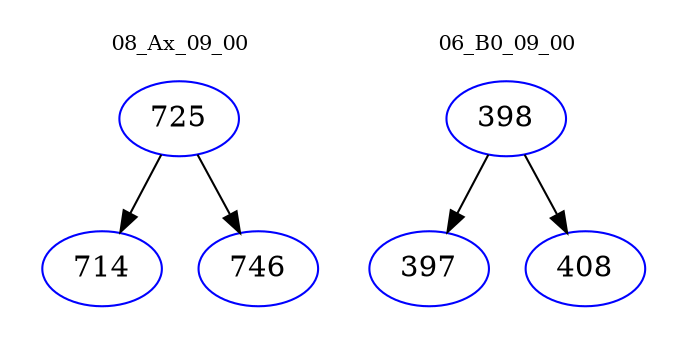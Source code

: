 digraph{
subgraph cluster_0 {
color = white
label = "08_Ax_09_00";
fontsize=10;
T0_725 [label="725", color="blue"]
T0_725 -> T0_714 [color="black"]
T0_714 [label="714", color="blue"]
T0_725 -> T0_746 [color="black"]
T0_746 [label="746", color="blue"]
}
subgraph cluster_1 {
color = white
label = "06_B0_09_00";
fontsize=10;
T1_398 [label="398", color="blue"]
T1_398 -> T1_397 [color="black"]
T1_397 [label="397", color="blue"]
T1_398 -> T1_408 [color="black"]
T1_408 [label="408", color="blue"]
}
}
